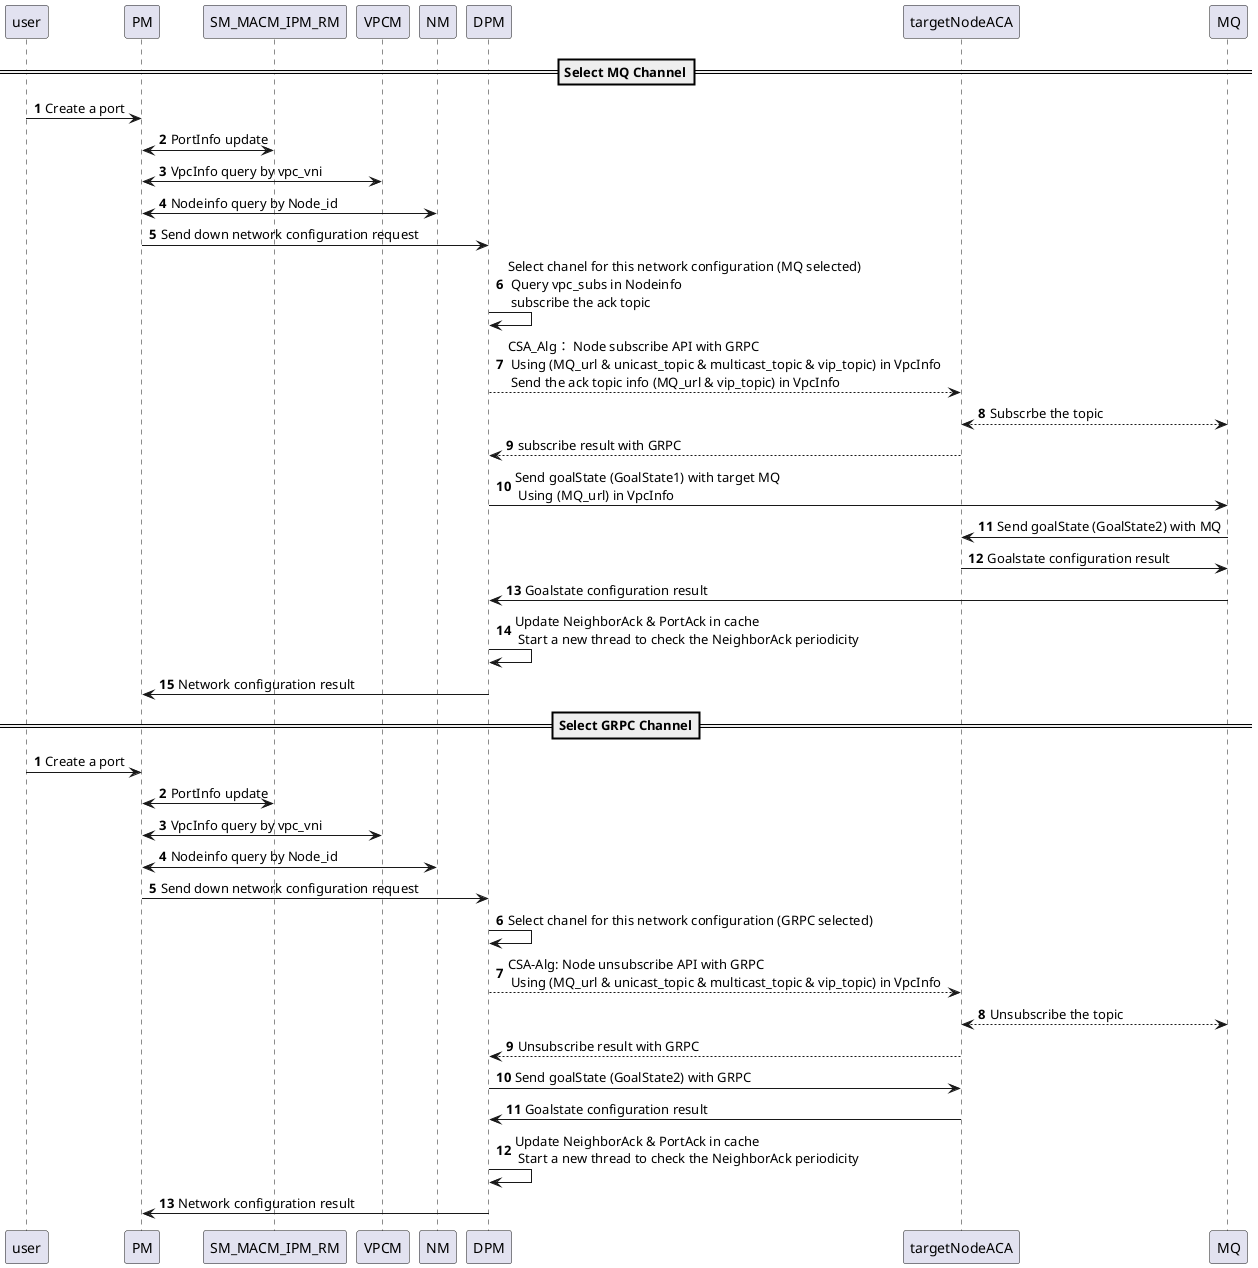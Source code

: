 @startuml
'https://plantuml.com/sequence-diagram


== Select MQ Channel==
autonumber

user -> PM: Create a port
PM <-> SM_MACM_IPM_RM: PortInfo update
PM <-> VPCM: VpcInfo query by vpc_vni
PM <-> NM: Nodeinfo query by Node_id
PM -> DPM: Send down network configuration request
DPM ->DPM: Select chanel for this network configuration (MQ selected)\n Query vpc_subs in Nodeinfo \n subscribe the ack topic
'DPM <-> VPCM: VPC info query
'DPM <->NM: Query whether target node subscript vpc topic or not
DPM --> targetNodeACA: CSA_Alg： Node subscribe API with GRPC\n Using (MQ_url & unicast_topic & multicast_topic & vip_topic) in VpcInfo \n Send the ack topic info (MQ_url & vip_topic) in VpcInfo
targetNodeACA <--> MQ: Subscrbe the topic
targetNodeACA --> DPM: subscribe result with GRPC
'DPM -> NM: Node subscription info update
DPM -> MQ: Send goalState (GoalState1) with target MQ\n Using (MQ_url) in VpcInfo
MQ -> targetNodeACA: Send goalState (GoalState2) with MQ
targetNodeACA -> MQ: Goalstate configuration result
MQ -> DPM: Goalstate configuration result
DPM -> DPM: Update NeighborAck & PortAck in cache \n Start a new thread to check the NeighborAck periodicity
DPM -> PM: Network configuration result



== Select GRPC Channel==
autonumber

user -> PM: Create a port
PM <-> SM_MACM_IPM_RM: PortInfo update
PM <-> VPCM: VpcInfo query by vpc_vni
PM <-> NM: Nodeinfo query by Node_id
PM -> DPM: Send down network configuration request
DPM ->DPM: Select chanel for this network configuration (GRPC selected)
'DPM <-> VPCM: VPC info query
'DPM <->NM: Query whether target node subscript vpc topic or not
DPM --> targetNodeACA: CSA-Alg: Node unsubscribe API with GRPC\n Using (MQ_url & unicast_topic & multicast_topic & vip_topic) in VpcInfo
targetNodeACA <--> MQ: Unsubscribe the topic
targetNodeACA --> DPM: Unsubscribe result with GRPC
'DPM -> NM: Node subscription info update
DPM -> targetNodeACA: Send goalState (GoalState2) with GRPC
targetNodeACA -> DPM: Goalstate configuration result
DPM -> DPM: Update NeighborAck & PortAck in cache \n Start a new thread to check the NeighborAck periodicity
DPM -> PM: Network configuration result



@enduml